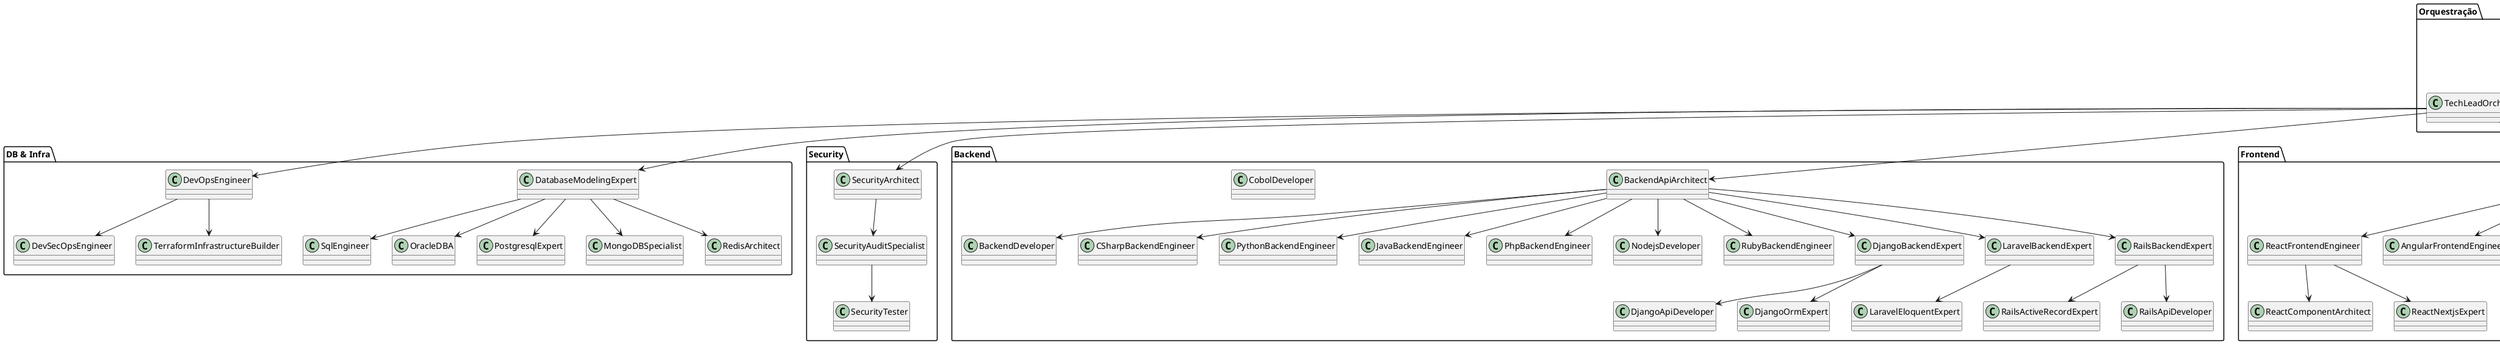@startuml TeamOrganization

package "Orquestração" {
    class ProjectOrchestrator
    class TechLeadOrchestrator
    class TeamConfigurator
}

package "Análise & Produto" {
    class ProjectAnalyst
    class ProductAnalyst
}

package "Documentação & Qualidade" {
    class DocumentationSpecialist
    class CodeReviewer
    class QATestEngineer
    class ManualQAAnalyst
    class TestAutomationSpecialist
}

package "Backend" {
    class BackendApiArchitect
    class BackendDeveloper
    class CSharpBackendEngineer
    class PythonBackendEngineer
    class JavaBackendEngineer
    class PhpBackendEngineer
    class NodejsDeveloper
    class RubyBackendEngineer
    class DjangoBackendExpert
    class DjangoApiDeveloper
    class DjangoOrmExpert
    class LaravelBackendExpert
    class LaravelEloquentExpert
    class RailsBackendExpert
    class RailsActiveRecordExpert
    class RailsApiDeveloper
    class CobolDeveloper
}

package "Frontend" {
    class FrontendDeveloper
    class ReactFrontendEngineer
    class ReactNextjsExpert
    class ReactComponentArchitect
    class AngularFrontendEngineer
    class VueFrontendEngineer
    class VueComponentArchitect
    class VueNuxtExpert
    class VueStateManager
    class SwiftUIArchitect
    class FlutterMobileDeveloper
    class FlutterTester
    class TailwindCssExpert
    class NextjsProjectBootstrapper
}

package "DB & Infra" {
    class DatabaseModelingExpert
    class SqlEngineer
    class OracleDBA
    class PostgresqlExpert
    class MongoDBSpecialist
    class RedisArchitect
    class DevOpsEngineer
    class DevSecOpsEngineer
    class TerraformInfrastructureBuilder
}

package "Security" {
    class SecurityArchitect
    class SecurityAuditSpecialist
    class SecurityTester
}

package "Performance/FinOps/ML" {
    class PerformanceOptimizer
    class FinOpsAnalyst
    class MlEngineer
    class GraphqlSpecialist
}

' Fluxo resumido de uso
ProjectOrchestrator --> TeamConfigurator
ProjectOrchestrator --> ProjectAnalyst
ProjectOrchestrator --> ProductAnalyst
ProjectOrchestrator --> TechLeadOrchestrator

TechLeadOrchestrator --> BackendApiArchitect
TechLeadOrchestrator --> FrontendDeveloper
TechLeadOrchestrator --> DatabaseModelingExpert
TechLeadOrchestrator --> DevOpsEngineer
TechLeadOrchestrator --> SecurityArchitect

BackendApiArchitect --> BackendDeveloper
BackendApiArchitect --> CSharpBackendEngineer
BackendApiArchitect --> PythonBackendEngineer
BackendApiArchitect --> JavaBackendEngineer
BackendApiArchitect --> PhpBackendEngineer
BackendApiArchitect --> NodejsDeveloper
BackendApiArchitect --> RubyBackendEngineer
BackendApiArchitect --> DjangoBackendExpert
BackendApiArchitect --> LaravelBackendExpert
BackendApiArchitect --> RailsBackendExpert

FrontendDeveloper --> ReactFrontendEngineer
FrontendDeveloper --> AngularFrontendEngineer
FrontendDeveloper --> VueFrontendEngineer
FrontendDeveloper --> FlutterMobileDeveloper
FrontendDeveloper --> TailwindCssExpert
FrontendDeveloper --> NextjsProjectBootstrapper

DatabaseModelingExpert --> SqlEngineer
DatabaseModelingExpert --> OracleDBA
DatabaseModelingExpert --> PostgresqlExpert
DatabaseModelingExpert --> MongoDBSpecialist
DatabaseModelingExpert --> RedisArchitect

DevOpsEngineer --> TerraformInfrastructureBuilder
DevOpsEngineer --> DevSecOpsEngineer

ProjectOrchestrator --> DocumentationSpecialist
ProjectOrchestrator --> QATestEngineer
ProjectOrchestrator --> PerformanceOptimizer
ProjectOrchestrator --> FinOpsAnalyst

SecurityArchitect --> SecurityAuditSpecialist
SecurityAuditSpecialist --> SecurityTester

QATestEngineer --> TestAutomationSpecialist
QATestEngineer --> ManualQAAnalyst
QATestEngineer --> FlutterTester

' Relações de especialização
DjangoBackendExpert --> DjangoApiDeveloper
DjangoBackendExpert --> DjangoOrmExpert
LaravelBackendExpert --> LaravelEloquentExpert
RailsBackendExpert --> RailsActiveRecordExpert
RailsBackendExpert --> RailsApiDeveloper
ReactFrontendEngineer --> ReactNextjsExpert
ReactFrontendEngineer --> ReactComponentArchitect
VueFrontendEngineer --> VueComponentArchitect
VueFrontendEngineer --> VueNuxtExpert
VueFrontendEngineer --> VueStateManager

note bottom of ProjectOrchestrator
  Para stacks específicas, a ligação se dá 
  conforme a escolha no início do projeto.
end note

@enduml